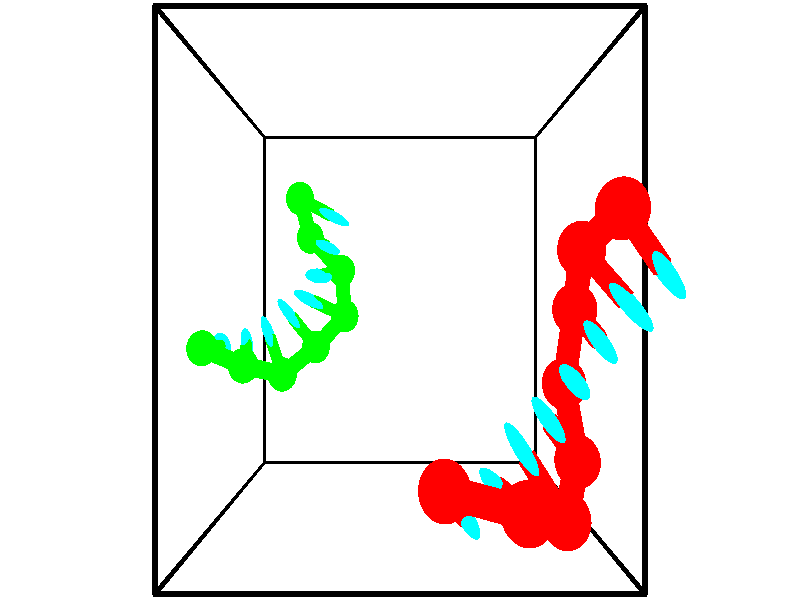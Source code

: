 // switches for output
#declare DRAW_BASES = 1; // possible values are 0, 1; only relevant for DNA ribbons
#declare DRAW_BASES_TYPE = 3; // possible values are 1, 2, 3; only relevant for DNA ribbons
#declare DRAW_FOG = 0; // set to 1 to enable fog

#include "colors.inc"

#include "transforms.inc"
background { rgb <1, 1, 1>}

#default {
   normal{
       ripples 0.25
       frequency 0.20
       turbulence 0.2
       lambda 5
   }
	finish {
		phong 0.1
		phong_size 40.
	}
}

// original window dimensions: 1024x640


// camera settings

camera {
	sky <-0, 1, 0>
	up <-0, 1, 0>
	right 1.6 * <1, 0, 0>
	location <2.5, 2.5, 11.1562>
	look_at <2.5, 2.5, 2.5>
	direction <0, 0, -8.6562>
	angle 67.0682
}


# declare cpy_camera_pos = <2.5, 2.5, 11.1562>;
# if (DRAW_FOG = 1)
fog {
	fog_type 2
	up vnormalize(cpy_camera_pos)
	color rgbt<1,1,1,0.3>
	distance 1e-5
	fog_alt 3e-3
	fog_offset 4
}
# end


// LIGHTS

# declare lum = 6;
global_settings {
	ambient_light rgb lum * <0.05, 0.05, 0.05>
	max_trace_level 15
}# declare cpy_direct_light_amount = 0.25;
light_source
{	1000 * <-1, -1, 1>,
	rgb lum * cpy_direct_light_amount
	parallel
}

light_source
{	1000 * <1, 1, -1>,
	rgb lum * cpy_direct_light_amount
	parallel
}

// strand 0

// nucleotide -1

// particle -1
sphere {
	<2.920310, 0.997680, 5.464383> 0.250000
	pigment { color rgbt <1,0,0,0> }
	no_shadow
}
cylinder {
	<3.069511, 0.787186, 5.158718>,  <3.159032, 0.660889, 4.975319>, 0.100000
	pigment { color rgbt <1,0,0,0> }
	no_shadow
}
cylinder {
	<3.069511, 0.787186, 5.158718>,  <2.920310, 0.997680, 5.464383>, 0.100000
	pigment { color rgbt <1,0,0,0> }
	no_shadow
}

// particle -1
sphere {
	<3.069511, 0.787186, 5.158718> 0.100000
	pigment { color rgbt <1,0,0,0> }
	no_shadow
}
sphere {
	0, 1
	scale<0.080000,0.200000,0.300000>
	matrix <0.816547, 0.577278, 0.001034,
		0.440589, -0.624360, 0.645024,
		0.373004, -0.526237, -0.764161,
		3.181413, 0.629315, 4.929470>
	pigment { color rgbt <0,1,1,0> }
	no_shadow
}
cylinder {
	<3.674983, 0.861838, 5.610402>,  <2.920310, 0.997680, 5.464383>, 0.130000
	pigment { color rgbt <1,0,0,0> }
	no_shadow
}

// nucleotide -1

// particle -1
sphere {
	<3.674983, 0.861838, 5.610402> 0.250000
	pigment { color rgbt <1,0,0,0> }
	no_shadow
}
cylinder {
	<3.573723, 0.880798, 5.223896>,  <3.512967, 0.892175, 4.991992>, 0.100000
	pigment { color rgbt <1,0,0,0> }
	no_shadow
}
cylinder {
	<3.573723, 0.880798, 5.223896>,  <3.674983, 0.861838, 5.610402>, 0.100000
	pigment { color rgbt <1,0,0,0> }
	no_shadow
}

// particle -1
sphere {
	<3.573723, 0.880798, 5.223896> 0.100000
	pigment { color rgbt <1,0,0,0> }
	no_shadow
}
sphere {
	0, 1
	scale<0.080000,0.200000,0.300000>
	matrix <0.695828, 0.702832, -0.147820,
		0.672115, -0.709775, -0.210905,
		-0.253150, 0.047402, -0.966265,
		3.497778, 0.895019, 4.934017>
	pigment { color rgbt <0,1,1,0> }
	no_shadow
}
cylinder {
	<4.180846, 0.640316, 5.032359>,  <3.674983, 0.861838, 5.610402>, 0.130000
	pigment { color rgbt <1,0,0,0> }
	no_shadow
}

// nucleotide -1

// particle -1
sphere {
	<4.180846, 0.640316, 5.032359> 0.250000
	pigment { color rgbt <1,0,0,0> }
	no_shadow
}
cylinder {
	<3.958763, 0.945633, 4.900219>,  <3.825513, 1.128823, 4.820935>, 0.100000
	pigment { color rgbt <1,0,0,0> }
	no_shadow
}
cylinder {
	<3.958763, 0.945633, 4.900219>,  <4.180846, 0.640316, 5.032359>, 0.100000
	pigment { color rgbt <1,0,0,0> }
	no_shadow
}

// particle -1
sphere {
	<3.958763, 0.945633, 4.900219> 0.100000
	pigment { color rgbt <1,0,0,0> }
	no_shadow
}
sphere {
	0, 1
	scale<0.080000,0.200000,0.300000>
	matrix <0.798990, 0.599802, 0.043043,
		0.230998, -0.240048, -0.942877,
		-0.555207, 0.763292, -0.330349,
		3.792201, 1.174621, 4.801114>
	pigment { color rgbt <0,1,1,0> }
	no_shadow
}
cylinder {
	<4.484936, 0.998079, 4.401141>,  <4.180846, 0.640316, 5.032359>, 0.130000
	pigment { color rgbt <1,0,0,0> }
	no_shadow
}

// nucleotide -1

// particle -1
sphere {
	<4.484936, 0.998079, 4.401141> 0.250000
	pigment { color rgbt <1,0,0,0> }
	no_shadow
}
cylinder {
	<4.250774, 1.250351, 4.604923>,  <4.110278, 1.401714, 4.727192>, 0.100000
	pigment { color rgbt <1,0,0,0> }
	no_shadow
}
cylinder {
	<4.250774, 1.250351, 4.604923>,  <4.484936, 0.998079, 4.401141>, 0.100000
	pigment { color rgbt <1,0,0,0> }
	no_shadow
}

// particle -1
sphere {
	<4.250774, 1.250351, 4.604923> 0.100000
	pigment { color rgbt <1,0,0,0> }
	no_shadow
}
sphere {
	0, 1
	scale<0.080000,0.200000,0.300000>
	matrix <0.758706, 0.647656, 0.070046,
		-0.285776, 0.427532, -0.857641,
		-0.585404, 0.630680, 0.509455,
		4.075153, 1.439555, 4.757760>
	pigment { color rgbt <0,1,1,0> }
	no_shadow
}
cylinder {
	<4.411470, 1.684998, 4.116155>,  <4.484936, 0.998079, 4.401141>, 0.130000
	pigment { color rgbt <1,0,0,0> }
	no_shadow
}

// nucleotide -1

// particle -1
sphere {
	<4.411470, 1.684998, 4.116155> 0.250000
	pigment { color rgbt <1,0,0,0> }
	no_shadow
}
cylinder {
	<4.368244, 1.739532, 4.510056>,  <4.342308, 1.772253, 4.746396>, 0.100000
	pigment { color rgbt <1,0,0,0> }
	no_shadow
}
cylinder {
	<4.368244, 1.739532, 4.510056>,  <4.411470, 1.684998, 4.116155>, 0.100000
	pigment { color rgbt <1,0,0,0> }
	no_shadow
}

// particle -1
sphere {
	<4.368244, 1.739532, 4.510056> 0.100000
	pigment { color rgbt <1,0,0,0> }
	no_shadow
}
sphere {
	0, 1
	scale<0.080000,0.200000,0.300000>
	matrix <0.731876, 0.681294, -0.014008,
		-0.672814, 0.719202, -0.173406,
		-0.108066, 0.136336, 0.984751,
		4.335824, 1.780433, 4.805481>
	pigment { color rgbt <0,1,1,0> }
	no_shadow
}
cylinder {
	<4.507656, 2.409904, 4.213775>,  <4.411470, 1.684998, 4.116155>, 0.130000
	pigment { color rgbt <1,0,0,0> }
	no_shadow
}

// nucleotide -1

// particle -1
sphere {
	<4.507656, 2.409904, 4.213775> 0.250000
	pigment { color rgbt <1,0,0,0> }
	no_shadow
}
cylinder {
	<4.554775, 2.254272, 4.579231>,  <4.583047, 2.160893, 4.798505>, 0.100000
	pigment { color rgbt <1,0,0,0> }
	no_shadow
}
cylinder {
	<4.554775, 2.254272, 4.579231>,  <4.507656, 2.409904, 4.213775>, 0.100000
	pigment { color rgbt <1,0,0,0> }
	no_shadow
}

// particle -1
sphere {
	<4.554775, 2.254272, 4.579231> 0.100000
	pigment { color rgbt <1,0,0,0> }
	no_shadow
}
sphere {
	0, 1
	scale<0.080000,0.200000,0.300000>
	matrix <0.735373, 0.652473, 0.183046,
		-0.667346, 0.650304, 0.362979,
		0.117798, -0.389080, 0.913641,
		4.590115, 2.137548, 4.853323>
	pigment { color rgbt <0,1,1,0> }
	no_shadow
}
cylinder {
	<4.427694, 2.950706, 4.743204>,  <4.507656, 2.409904, 4.213775>, 0.130000
	pigment { color rgbt <1,0,0,0> }
	no_shadow
}

// nucleotide -1

// particle -1
sphere {
	<4.427694, 2.950706, 4.743204> 0.250000
	pigment { color rgbt <1,0,0,0> }
	no_shadow
}
cylinder {
	<4.670338, 2.666992, 4.886837>,  <4.815924, 2.496764, 4.973017>, 0.100000
	pigment { color rgbt <1,0,0,0> }
	no_shadow
}
cylinder {
	<4.670338, 2.666992, 4.886837>,  <4.427694, 2.950706, 4.743204>, 0.100000
	pigment { color rgbt <1,0,0,0> }
	no_shadow
}

// particle -1
sphere {
	<4.670338, 2.666992, 4.886837> 0.100000
	pigment { color rgbt <1,0,0,0> }
	no_shadow
}
sphere {
	0, 1
	scale<0.080000,0.200000,0.300000>
	matrix <0.620729, 0.704772, 0.343498,
		-0.496709, 0.014524, 0.867796,
		0.606610, -0.709285, 0.359082,
		4.852321, 2.454207, 4.994562>
	pigment { color rgbt <0,1,1,0> }
	no_shadow
}
cylinder {
	<4.602240, 3.219959, 5.451972>,  <4.427694, 2.950706, 4.743204>, 0.130000
	pigment { color rgbt <1,0,0,0> }
	no_shadow
}

// nucleotide -1

// particle -1
sphere {
	<4.602240, 3.219959, 5.451972> 0.250000
	pigment { color rgbt <1,0,0,0> }
	no_shadow
}
cylinder {
	<4.873310, 2.939774, 5.362434>,  <5.035953, 2.771662, 5.308712>, 0.100000
	pigment { color rgbt <1,0,0,0> }
	no_shadow
}
cylinder {
	<4.873310, 2.939774, 5.362434>,  <4.602240, 3.219959, 5.451972>, 0.100000
	pigment { color rgbt <1,0,0,0> }
	no_shadow
}

// particle -1
sphere {
	<4.873310, 2.939774, 5.362434> 0.100000
	pigment { color rgbt <1,0,0,0> }
	no_shadow
}
sphere {
	0, 1
	scale<0.080000,0.200000,0.300000>
	matrix <0.735094, 0.637101, 0.231818,
		-0.019768, -0.321645, 0.946654,
		0.677677, -0.700462, -0.223845,
		5.076613, 2.729635, 5.295281>
	pigment { color rgbt <0,1,1,0> }
	no_shadow
}
// strand 1

// nucleotide -1

// particle -1
sphere {
	<0.707549, 4.016651, 0.315743> 0.250000
	pigment { color rgbt <0,1,0,0> }
	no_shadow
}
cylinder {
	<1.062044, 3.851746, 0.400238>,  <1.274741, 3.752803, 0.450935>, 0.100000
	pigment { color rgbt <0,1,0,0> }
	no_shadow
}
cylinder {
	<1.062044, 3.851746, 0.400238>,  <0.707549, 4.016651, 0.315743>, 0.100000
	pigment { color rgbt <0,1,0,0> }
	no_shadow
}

// particle -1
sphere {
	<1.062044, 3.851746, 0.400238> 0.100000
	pigment { color rgbt <0,1,0,0> }
	no_shadow
}
sphere {
	0, 1
	scale<0.080000,0.200000,0.300000>
	matrix <-0.405434, -0.910895, -0.076770,
		0.224065, -0.017606, -0.974415,
		0.886238, -0.412263, 0.211238,
		1.327916, 3.728067, 0.463609>
	pigment { color rgbt <0,1,1,0> }
	no_shadow
}
cylinder {
	<0.813713, 3.475025, -0.196857>,  <0.707549, 4.016651, 0.315743>, 0.130000
	pigment { color rgbt <0,1,0,0> }
	no_shadow
}

// nucleotide -1

// particle -1
sphere {
	<0.813713, 3.475025, -0.196857> 0.250000
	pigment { color rgbt <0,1,0,0> }
	no_shadow
}
cylinder {
	<1.037727, 3.368729, 0.117020>,  <1.172136, 3.304951, 0.305346>, 0.100000
	pigment { color rgbt <0,1,0,0> }
	no_shadow
}
cylinder {
	<1.037727, 3.368729, 0.117020>,  <0.813713, 3.475025, -0.196857>, 0.100000
	pigment { color rgbt <0,1,0,0> }
	no_shadow
}

// particle -1
sphere {
	<1.037727, 3.368729, 0.117020> 0.100000
	pigment { color rgbt <0,1,0,0> }
	no_shadow
}
sphere {
	0, 1
	scale<0.080000,0.200000,0.300000>
	matrix <-0.350418, -0.934244, -0.066295,
		0.750711, -0.237842, -0.616332,
		0.560036, -0.265742, 0.784691,
		1.205738, 3.289006, 0.352427>
	pigment { color rgbt <0,1,1,0> }
	no_shadow
}
cylinder {
	<1.397855, 2.961398, -0.271321>,  <0.813713, 3.475025, -0.196857>, 0.130000
	pigment { color rgbt <0,1,0,0> }
	no_shadow
}

// nucleotide -1

// particle -1
sphere {
	<1.397855, 2.961398, -0.271321> 0.250000
	pigment { color rgbt <0,1,0,0> }
	no_shadow
}
cylinder {
	<1.196987, 2.904312, 0.069843>,  <1.076466, 2.870060, 0.274542>, 0.100000
	pigment { color rgbt <0,1,0,0> }
	no_shadow
}
cylinder {
	<1.196987, 2.904312, 0.069843>,  <1.397855, 2.961398, -0.271321>, 0.100000
	pigment { color rgbt <0,1,0,0> }
	no_shadow
}

// particle -1
sphere {
	<1.196987, 2.904312, 0.069843> 0.100000
	pigment { color rgbt <0,1,0,0> }
	no_shadow
}
sphere {
	0, 1
	scale<0.080000,0.200000,0.300000>
	matrix <-0.274817, -0.908822, -0.313875,
		0.819939, -0.392013, 0.417163,
		-0.502171, -0.142716, 0.852911,
		1.046336, 2.861497, 0.325717>
	pigment { color rgbt <0,1,1,0> }
	no_shadow
}
cylinder {
	<1.490916, 2.256841, 0.115245>,  <1.397855, 2.961398, -0.271321>, 0.130000
	pigment { color rgbt <0,1,0,0> }
	no_shadow
}

// nucleotide -1

// particle -1
sphere {
	<1.490916, 2.256841, 0.115245> 0.250000
	pigment { color rgbt <0,1,0,0> }
	no_shadow
}
cylinder {
	<1.141228, 2.400589, 0.245838>,  <0.931415, 2.486838, 0.324194>, 0.100000
	pigment { color rgbt <0,1,0,0> }
	no_shadow
}
cylinder {
	<1.141228, 2.400589, 0.245838>,  <1.490916, 2.256841, 0.115245>, 0.100000
	pigment { color rgbt <0,1,0,0> }
	no_shadow
}

// particle -1
sphere {
	<1.141228, 2.400589, 0.245838> 0.100000
	pigment { color rgbt <0,1,0,0> }
	no_shadow
}
sphere {
	0, 1
	scale<0.080000,0.200000,0.300000>
	matrix <-0.430260, -0.884987, -0.177972,
		0.224975, -0.296059, 0.928297,
		-0.874221, 0.359369, 0.326482,
		0.878961, 2.508400, 0.343783>
	pigment { color rgbt <0,1,1,0> }
	no_shadow
}
cylinder {
	<0.964145, 1.785031, 0.121674>,  <1.490916, 2.256841, 0.115245>, 0.130000
	pigment { color rgbt <0,1,0,0> }
	no_shadow
}

// nucleotide -1

// particle -1
sphere {
	<0.964145, 1.785031, 0.121674> 0.250000
	pigment { color rgbt <0,1,0,0> }
	no_shadow
}
cylinder {
	<0.706148, 2.074097, 0.221066>,  <0.551350, 2.247536, 0.280700>, 0.100000
	pigment { color rgbt <0,1,0,0> }
	no_shadow
}
cylinder {
	<0.706148, 2.074097, 0.221066>,  <0.964145, 1.785031, 0.121674>, 0.100000
	pigment { color rgbt <0,1,0,0> }
	no_shadow
}

// particle -1
sphere {
	<0.706148, 2.074097, 0.221066> 0.100000
	pigment { color rgbt <0,1,0,0> }
	no_shadow
}
sphere {
	0, 1
	scale<0.080000,0.200000,0.300000>
	matrix <-0.750531, -0.660243, -0.027985,
		0.143833, -0.204541, 0.968233,
		-0.644993, 0.722664, 0.248479,
		0.512650, 2.290896, 0.295609>
	pigment { color rgbt <0,1,1,0> }
	no_shadow
}
cylinder {
	<0.433158, 1.409927, 0.545329>,  <0.964145, 1.785031, 0.121674>, 0.130000
	pigment { color rgbt <0,1,0,0> }
	no_shadow
}

// nucleotide -1

// particle -1
sphere {
	<0.433158, 1.409927, 0.545329> 0.250000
	pigment { color rgbt <0,1,0,0> }
	no_shadow
}
cylinder {
	<0.265774, 1.745148, 0.405296>,  <0.165343, 1.946280, 0.321276>, 0.100000
	pigment { color rgbt <0,1,0,0> }
	no_shadow
}
cylinder {
	<0.265774, 1.745148, 0.405296>,  <0.433158, 1.409927, 0.545329>, 0.100000
	pigment { color rgbt <0,1,0,0> }
	no_shadow
}

// particle -1
sphere {
	<0.265774, 1.745148, 0.405296> 0.100000
	pigment { color rgbt <0,1,0,0> }
	no_shadow
}
sphere {
	0, 1
	scale<0.080000,0.200000,0.300000>
	matrix <-0.890142, -0.454987, -0.025177,
		-0.180382, 0.301087, 0.936380,
		-0.418461, 0.838053, -0.350082,
		0.140236, 1.996564, 0.300271>
	pigment { color rgbt <0,1,1,0> }
	no_shadow
}
cylinder {
	<-0.149935, 1.574424, 0.956128>,  <0.433158, 1.409927, 0.545329>, 0.130000
	pigment { color rgbt <0,1,0,0> }
	no_shadow
}

// nucleotide -1

// particle -1
sphere {
	<-0.149935, 1.574424, 0.956128> 0.250000
	pigment { color rgbt <0,1,0,0> }
	no_shadow
}
cylinder {
	<-0.206104, 1.738831, 0.595829>,  <-0.239806, 1.837474, 0.379649>, 0.100000
	pigment { color rgbt <0,1,0,0> }
	no_shadow
}
cylinder {
	<-0.206104, 1.738831, 0.595829>,  <-0.149935, 1.574424, 0.956128>, 0.100000
	pigment { color rgbt <0,1,0,0> }
	no_shadow
}

// particle -1
sphere {
	<-0.206104, 1.738831, 0.595829> 0.100000
	pigment { color rgbt <0,1,0,0> }
	no_shadow
}
sphere {
	0, 1
	scale<0.080000,0.200000,0.300000>
	matrix <-0.953040, -0.302666, 0.010468,
		-0.268323, 0.859918, 0.434216,
		-0.140424, 0.411016, -0.900748,
		-0.248231, 1.862135, 0.325605>
	pigment { color rgbt <0,1,1,0> }
	no_shadow
}
cylinder {
	<-0.811573, 1.827711, 1.057405>,  <-0.149935, 1.574424, 0.956128>, 0.130000
	pigment { color rgbt <0,1,0,0> }
	no_shadow
}

// nucleotide -1

// particle -1
sphere {
	<-0.811573, 1.827711, 1.057405> 0.250000
	pigment { color rgbt <0,1,0,0> }
	no_shadow
}
cylinder {
	<-0.737551, 1.822449, 0.664349>,  <-0.693138, 1.819292, 0.428515>, 0.100000
	pigment { color rgbt <0,1,0,0> }
	no_shadow
}
cylinder {
	<-0.737551, 1.822449, 0.664349>,  <-0.811573, 1.827711, 1.057405>, 0.100000
	pigment { color rgbt <0,1,0,0> }
	no_shadow
}

// particle -1
sphere {
	<-0.737551, 1.822449, 0.664349> 0.100000
	pigment { color rgbt <0,1,0,0> }
	no_shadow
}
sphere {
	0, 1
	scale<0.080000,0.200000,0.300000>
	matrix <-0.943493, -0.282095, -0.173906,
		-0.274910, 0.959297, -0.064614,
		0.185055, -0.013154, -0.982640,
		-0.682034, 1.818502, 0.369557>
	pigment { color rgbt <0,1,1,0> }
	no_shadow
}
// box output
cylinder {
	<0.000000, 0.000000, 0.000000>,  <5.000000, 0.000000, 0.000000>, 0.025000
	pigment { color rgbt <0,0,0,0> }
	no_shadow
}
cylinder {
	<0.000000, 0.000000, 0.000000>,  <0.000000, 5.000000, 0.000000>, 0.025000
	pigment { color rgbt <0,0,0,0> }
	no_shadow
}
cylinder {
	<0.000000, 0.000000, 0.000000>,  <0.000000, 0.000000, 5.000000>, 0.025000
	pigment { color rgbt <0,0,0,0> }
	no_shadow
}
cylinder {
	<5.000000, 5.000000, 5.000000>,  <0.000000, 5.000000, 5.000000>, 0.025000
	pigment { color rgbt <0,0,0,0> }
	no_shadow
}
cylinder {
	<5.000000, 5.000000, 5.000000>,  <5.000000, 0.000000, 5.000000>, 0.025000
	pigment { color rgbt <0,0,0,0> }
	no_shadow
}
cylinder {
	<5.000000, 5.000000, 5.000000>,  <5.000000, 5.000000, 0.000000>, 0.025000
	pigment { color rgbt <0,0,0,0> }
	no_shadow
}
cylinder {
	<0.000000, 0.000000, 5.000000>,  <0.000000, 5.000000, 5.000000>, 0.025000
	pigment { color rgbt <0,0,0,0> }
	no_shadow
}
cylinder {
	<0.000000, 0.000000, 5.000000>,  <5.000000, 0.000000, 5.000000>, 0.025000
	pigment { color rgbt <0,0,0,0> }
	no_shadow
}
cylinder {
	<5.000000, 5.000000, 0.000000>,  <0.000000, 5.000000, 0.000000>, 0.025000
	pigment { color rgbt <0,0,0,0> }
	no_shadow
}
cylinder {
	<5.000000, 5.000000, 0.000000>,  <5.000000, 0.000000, 0.000000>, 0.025000
	pigment { color rgbt <0,0,0,0> }
	no_shadow
}
cylinder {
	<5.000000, 0.000000, 5.000000>,  <5.000000, 0.000000, 0.000000>, 0.025000
	pigment { color rgbt <0,0,0,0> }
	no_shadow
}
cylinder {
	<0.000000, 5.000000, 0.000000>,  <0.000000, 5.000000, 5.000000>, 0.025000
	pigment { color rgbt <0,0,0,0> }
	no_shadow
}
// end of box output
